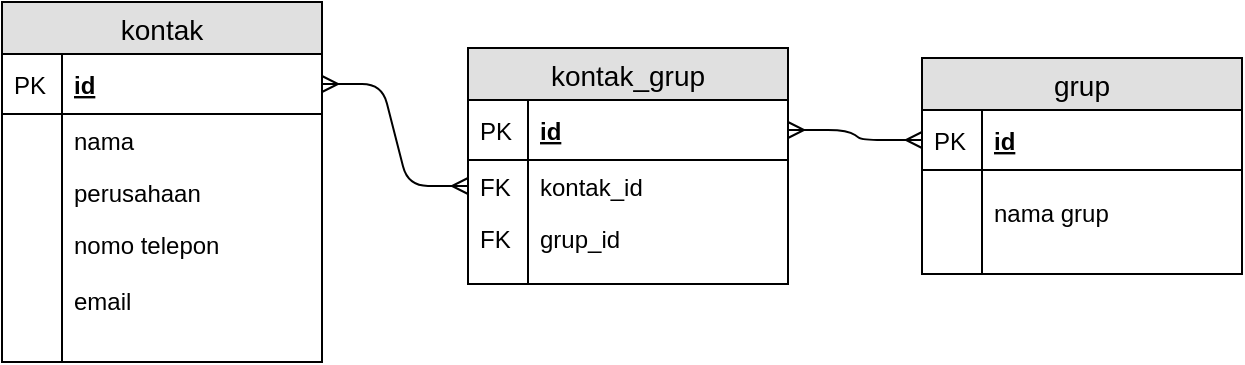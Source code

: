 <mxfile version="11.2.8" type="device" pages="1"><diagram id="Lec8CO3SvRisHmEH5rAs" name="Page-1"><mxGraphModel dx="1040" dy="593" grid="1" gridSize="10" guides="1" tooltips="1" connect="1" arrows="1" fold="1" page="1" pageScale="1" pageWidth="850" pageHeight="1100" math="0" shadow="0"><root><mxCell id="0"/><mxCell id="1" parent="0"/><mxCell id="PDpFyTaLLJsbM1c8n1ha-92" value="kontak" style="swimlane;fontStyle=0;childLayout=stackLayout;horizontal=1;startSize=26;fillColor=#e0e0e0;horizontalStack=0;resizeParent=1;resizeParentMax=0;resizeLast=0;collapsible=1;marginBottom=0;swimlaneFillColor=#ffffff;align=center;fontSize=14;" vertex="1" parent="1"><mxGeometry x="90" y="25" width="160" height="180" as="geometry"/></mxCell><mxCell id="PDpFyTaLLJsbM1c8n1ha-93" value="id" style="shape=partialRectangle;top=0;left=0;right=0;bottom=1;align=left;verticalAlign=middle;fillColor=none;spacingLeft=34;spacingRight=4;overflow=hidden;rotatable=0;points=[[0,0.5],[1,0.5]];portConstraint=eastwest;dropTarget=0;fontStyle=5;fontSize=12;" vertex="1" parent="PDpFyTaLLJsbM1c8n1ha-92"><mxGeometry y="26" width="160" height="30" as="geometry"/></mxCell><mxCell id="PDpFyTaLLJsbM1c8n1ha-94" value="PK" style="shape=partialRectangle;top=0;left=0;bottom=0;fillColor=none;align=left;verticalAlign=middle;spacingLeft=4;spacingRight=4;overflow=hidden;rotatable=0;points=[];portConstraint=eastwest;part=1;fontSize=12;" vertex="1" connectable="0" parent="PDpFyTaLLJsbM1c8n1ha-93"><mxGeometry width="30" height="30" as="geometry"/></mxCell><mxCell id="PDpFyTaLLJsbM1c8n1ha-95" value="nama" style="shape=partialRectangle;top=0;left=0;right=0;bottom=0;align=left;verticalAlign=top;fillColor=none;spacingLeft=34;spacingRight=4;overflow=hidden;rotatable=0;points=[[0,0.5],[1,0.5]];portConstraint=eastwest;dropTarget=0;fontSize=12;" vertex="1" parent="PDpFyTaLLJsbM1c8n1ha-92"><mxGeometry y="56" width="160" height="26" as="geometry"/></mxCell><mxCell id="PDpFyTaLLJsbM1c8n1ha-96" value="" style="shape=partialRectangle;top=0;left=0;bottom=0;fillColor=none;align=left;verticalAlign=top;spacingLeft=4;spacingRight=4;overflow=hidden;rotatable=0;points=[];portConstraint=eastwest;part=1;fontSize=12;" vertex="1" connectable="0" parent="PDpFyTaLLJsbM1c8n1ha-95"><mxGeometry width="30" height="26" as="geometry"/></mxCell><mxCell id="PDpFyTaLLJsbM1c8n1ha-97" value="perusahaan" style="shape=partialRectangle;top=0;left=0;right=0;bottom=0;align=left;verticalAlign=top;fillColor=none;spacingLeft=34;spacingRight=4;overflow=hidden;rotatable=0;points=[[0,0.5],[1,0.5]];portConstraint=eastwest;dropTarget=0;fontSize=12;" vertex="1" parent="PDpFyTaLLJsbM1c8n1ha-92"><mxGeometry y="82" width="160" height="26" as="geometry"/></mxCell><mxCell id="PDpFyTaLLJsbM1c8n1ha-98" value="" style="shape=partialRectangle;top=0;left=0;bottom=0;fillColor=none;align=left;verticalAlign=top;spacingLeft=4;spacingRight=4;overflow=hidden;rotatable=0;points=[];portConstraint=eastwest;part=1;fontSize=12;" vertex="1" connectable="0" parent="PDpFyTaLLJsbM1c8n1ha-97"><mxGeometry width="30" height="26" as="geometry"/></mxCell><mxCell id="PDpFyTaLLJsbM1c8n1ha-99" value="nomo telepon&#10;&#10;email" style="shape=partialRectangle;top=0;left=0;right=0;bottom=0;align=left;verticalAlign=top;fillColor=none;spacingLeft=34;spacingRight=4;overflow=hidden;rotatable=0;points=[[0,0.5],[1,0.5]];portConstraint=eastwest;dropTarget=0;fontSize=12;" vertex="1" parent="PDpFyTaLLJsbM1c8n1ha-92"><mxGeometry y="108" width="160" height="42" as="geometry"/></mxCell><mxCell id="PDpFyTaLLJsbM1c8n1ha-100" value="" style="shape=partialRectangle;top=0;left=0;bottom=0;fillColor=none;align=left;verticalAlign=top;spacingLeft=4;spacingRight=4;overflow=hidden;rotatable=0;points=[];portConstraint=eastwest;part=1;fontSize=12;" vertex="1" connectable="0" parent="PDpFyTaLLJsbM1c8n1ha-99"><mxGeometry width="30" height="42" as="geometry"/></mxCell><mxCell id="PDpFyTaLLJsbM1c8n1ha-101" value="" style="shape=partialRectangle;top=0;left=0;right=0;bottom=0;align=left;verticalAlign=top;fillColor=none;spacingLeft=34;spacingRight=4;overflow=hidden;rotatable=0;points=[[0,0.5],[1,0.5]];portConstraint=eastwest;dropTarget=0;fontSize=12;" vertex="1" parent="PDpFyTaLLJsbM1c8n1ha-92"><mxGeometry y="150" width="160" height="30" as="geometry"/></mxCell><mxCell id="PDpFyTaLLJsbM1c8n1ha-102" value="" style="shape=partialRectangle;top=0;left=0;bottom=0;fillColor=none;align=left;verticalAlign=top;spacingLeft=4;spacingRight=4;overflow=hidden;rotatable=0;points=[];portConstraint=eastwest;part=1;fontSize=12;" vertex="1" connectable="0" parent="PDpFyTaLLJsbM1c8n1ha-101"><mxGeometry width="30" height="30" as="geometry"/></mxCell><mxCell id="PDpFyTaLLJsbM1c8n1ha-105" value="kontak_grup" style="swimlane;fontStyle=0;childLayout=stackLayout;horizontal=1;startSize=26;fillColor=#e0e0e0;horizontalStack=0;resizeParent=1;resizeParentMax=0;resizeLast=0;collapsible=1;marginBottom=0;swimlaneFillColor=#ffffff;align=center;fontSize=14;" vertex="1" parent="1"><mxGeometry x="323" y="48" width="160" height="118" as="geometry"/></mxCell><mxCell id="PDpFyTaLLJsbM1c8n1ha-106" value="id" style="shape=partialRectangle;top=0;left=0;right=0;bottom=1;align=left;verticalAlign=middle;fillColor=none;spacingLeft=34;spacingRight=4;overflow=hidden;rotatable=0;points=[[0,0.5],[1,0.5]];portConstraint=eastwest;dropTarget=0;fontStyle=5;fontSize=12;" vertex="1" parent="PDpFyTaLLJsbM1c8n1ha-105"><mxGeometry y="26" width="160" height="30" as="geometry"/></mxCell><mxCell id="PDpFyTaLLJsbM1c8n1ha-107" value="PK" style="shape=partialRectangle;top=0;left=0;bottom=0;fillColor=none;align=left;verticalAlign=middle;spacingLeft=4;spacingRight=4;overflow=hidden;rotatable=0;points=[];portConstraint=eastwest;part=1;fontSize=12;" vertex="1" connectable="0" parent="PDpFyTaLLJsbM1c8n1ha-106"><mxGeometry width="30" height="30" as="geometry"/></mxCell><mxCell id="PDpFyTaLLJsbM1c8n1ha-108" value="kontak_id" style="shape=partialRectangle;top=0;left=0;right=0;bottom=0;align=left;verticalAlign=top;fillColor=none;spacingLeft=34;spacingRight=4;overflow=hidden;rotatable=0;points=[[0,0.5],[1,0.5]];portConstraint=eastwest;dropTarget=0;fontSize=12;" vertex="1" parent="PDpFyTaLLJsbM1c8n1ha-105"><mxGeometry y="56" width="160" height="26" as="geometry"/></mxCell><mxCell id="PDpFyTaLLJsbM1c8n1ha-109" value="FK" style="shape=partialRectangle;top=0;left=0;bottom=0;fillColor=none;align=left;verticalAlign=top;spacingLeft=4;spacingRight=4;overflow=hidden;rotatable=0;points=[];portConstraint=eastwest;part=1;fontSize=12;" vertex="1" connectable="0" parent="PDpFyTaLLJsbM1c8n1ha-108"><mxGeometry width="30" height="26" as="geometry"/></mxCell><mxCell id="PDpFyTaLLJsbM1c8n1ha-110" value="grup_id" style="shape=partialRectangle;top=0;left=0;right=0;bottom=0;align=left;verticalAlign=top;fillColor=none;spacingLeft=34;spacingRight=4;overflow=hidden;rotatable=0;points=[[0,0.5],[1,0.5]];portConstraint=eastwest;dropTarget=0;fontSize=12;" vertex="1" parent="PDpFyTaLLJsbM1c8n1ha-105"><mxGeometry y="82" width="160" height="26" as="geometry"/></mxCell><mxCell id="PDpFyTaLLJsbM1c8n1ha-111" value="FK" style="shape=partialRectangle;top=0;left=0;bottom=0;fillColor=none;align=left;verticalAlign=top;spacingLeft=4;spacingRight=4;overflow=hidden;rotatable=0;points=[];portConstraint=eastwest;part=1;fontSize=12;" vertex="1" connectable="0" parent="PDpFyTaLLJsbM1c8n1ha-110"><mxGeometry width="30" height="26" as="geometry"/></mxCell><mxCell id="PDpFyTaLLJsbM1c8n1ha-114" value="" style="shape=partialRectangle;top=0;left=0;right=0;bottom=0;align=left;verticalAlign=top;fillColor=none;spacingLeft=34;spacingRight=4;overflow=hidden;rotatable=0;points=[[0,0.5],[1,0.5]];portConstraint=eastwest;dropTarget=0;fontSize=12;" vertex="1" parent="PDpFyTaLLJsbM1c8n1ha-105"><mxGeometry y="108" width="160" height="10" as="geometry"/></mxCell><mxCell id="PDpFyTaLLJsbM1c8n1ha-115" value="" style="shape=partialRectangle;top=0;left=0;bottom=0;fillColor=none;align=left;verticalAlign=top;spacingLeft=4;spacingRight=4;overflow=hidden;rotatable=0;points=[];portConstraint=eastwest;part=1;fontSize=12;" vertex="1" connectable="0" parent="PDpFyTaLLJsbM1c8n1ha-114"><mxGeometry width="30" height="10" as="geometry"/></mxCell><mxCell id="PDpFyTaLLJsbM1c8n1ha-116" value="grup" style="swimlane;fontStyle=0;childLayout=stackLayout;horizontal=1;startSize=26;fillColor=#e0e0e0;horizontalStack=0;resizeParent=1;resizeParentMax=0;resizeLast=0;collapsible=1;marginBottom=0;swimlaneFillColor=#ffffff;align=center;fontSize=14;" vertex="1" parent="1"><mxGeometry x="550" y="53" width="160" height="108" as="geometry"/></mxCell><mxCell id="PDpFyTaLLJsbM1c8n1ha-117" value="id" style="shape=partialRectangle;top=0;left=0;right=0;bottom=1;align=left;verticalAlign=middle;fillColor=none;spacingLeft=34;spacingRight=4;overflow=hidden;rotatable=0;points=[[0,0.5],[1,0.5]];portConstraint=eastwest;dropTarget=0;fontStyle=5;fontSize=12;" vertex="1" parent="PDpFyTaLLJsbM1c8n1ha-116"><mxGeometry y="26" width="160" height="30" as="geometry"/></mxCell><mxCell id="PDpFyTaLLJsbM1c8n1ha-118" value="PK" style="shape=partialRectangle;top=0;left=0;bottom=0;fillColor=none;align=left;verticalAlign=middle;spacingLeft=4;spacingRight=4;overflow=hidden;rotatable=0;points=[];portConstraint=eastwest;part=1;fontSize=12;" vertex="1" connectable="0" parent="PDpFyTaLLJsbM1c8n1ha-117"><mxGeometry width="30" height="30" as="geometry"/></mxCell><mxCell id="PDpFyTaLLJsbM1c8n1ha-121" value="" style="shape=partialRectangle;top=0;left=0;right=0;bottom=0;align=left;verticalAlign=top;fillColor=none;spacingLeft=34;spacingRight=4;overflow=hidden;rotatable=0;points=[[0,0.5],[1,0.5]];portConstraint=eastwest;dropTarget=0;fontSize=12;" vertex="1" parent="PDpFyTaLLJsbM1c8n1ha-116"><mxGeometry y="56" width="160" height="8" as="geometry"/></mxCell><mxCell id="PDpFyTaLLJsbM1c8n1ha-122" value="" style="shape=partialRectangle;top=0;left=0;bottom=0;fillColor=none;align=left;verticalAlign=top;spacingLeft=4;spacingRight=4;overflow=hidden;rotatable=0;points=[];portConstraint=eastwest;part=1;fontSize=12;" vertex="1" connectable="0" parent="PDpFyTaLLJsbM1c8n1ha-121"><mxGeometry width="30" height="8" as="geometry"/></mxCell><mxCell id="PDpFyTaLLJsbM1c8n1ha-119" value="nama grup" style="shape=partialRectangle;top=0;left=0;right=0;bottom=0;align=left;verticalAlign=top;fillColor=none;spacingLeft=34;spacingRight=4;overflow=hidden;rotatable=0;points=[[0,0.5],[1,0.5]];portConstraint=eastwest;dropTarget=0;fontSize=12;" vertex="1" parent="PDpFyTaLLJsbM1c8n1ha-116"><mxGeometry y="64" width="160" height="26" as="geometry"/></mxCell><mxCell id="PDpFyTaLLJsbM1c8n1ha-120" value="" style="shape=partialRectangle;top=0;left=0;bottom=0;fillColor=none;align=left;verticalAlign=top;spacingLeft=4;spacingRight=4;overflow=hidden;rotatable=0;points=[];portConstraint=eastwest;part=1;fontSize=12;" vertex="1" connectable="0" parent="PDpFyTaLLJsbM1c8n1ha-119"><mxGeometry width="30" height="26" as="geometry"/></mxCell><mxCell id="PDpFyTaLLJsbM1c8n1ha-125" value="" style="shape=partialRectangle;top=0;left=0;right=0;bottom=0;align=left;verticalAlign=top;fillColor=none;spacingLeft=34;spacingRight=4;overflow=hidden;rotatable=0;points=[[0,0.5],[1,0.5]];portConstraint=eastwest;dropTarget=0;fontSize=12;" vertex="1" parent="PDpFyTaLLJsbM1c8n1ha-116"><mxGeometry y="90" width="160" height="18" as="geometry"/></mxCell><mxCell id="PDpFyTaLLJsbM1c8n1ha-126" value="" style="shape=partialRectangle;top=0;left=0;bottom=0;fillColor=none;align=left;verticalAlign=top;spacingLeft=4;spacingRight=4;overflow=hidden;rotatable=0;points=[];portConstraint=eastwest;part=1;fontSize=12;" vertex="1" connectable="0" parent="PDpFyTaLLJsbM1c8n1ha-125"><mxGeometry width="30" height="18" as="geometry"/></mxCell><mxCell id="PDpFyTaLLJsbM1c8n1ha-127" value="" style="edgeStyle=entityRelationEdgeStyle;fontSize=12;html=1;endArrow=ERmany;startArrow=ERmany;strokeColor=#000000;entryX=0;entryY=0.5;entryDx=0;entryDy=0;exitX=1;exitY=0.5;exitDx=0;exitDy=0;" edge="1" parent="1" source="PDpFyTaLLJsbM1c8n1ha-93" target="PDpFyTaLLJsbM1c8n1ha-108"><mxGeometry width="100" height="100" relative="1" as="geometry"><mxPoint x="90" y="330" as="sourcePoint"/><mxPoint x="190" y="230" as="targetPoint"/></mxGeometry></mxCell><mxCell id="PDpFyTaLLJsbM1c8n1ha-128" value="" style="edgeStyle=entityRelationEdgeStyle;fontSize=12;html=1;endArrow=ERmany;startArrow=ERmany;strokeColor=#000000;entryX=0;entryY=0.5;entryDx=0;entryDy=0;exitX=1;exitY=0.5;exitDx=0;exitDy=0;" edge="1" parent="1" source="PDpFyTaLLJsbM1c8n1ha-106" target="PDpFyTaLLJsbM1c8n1ha-117"><mxGeometry width="100" height="100" relative="1" as="geometry"><mxPoint x="90" y="330" as="sourcePoint"/><mxPoint x="190" y="230" as="targetPoint"/></mxGeometry></mxCell></root></mxGraphModel></diagram></mxfile>